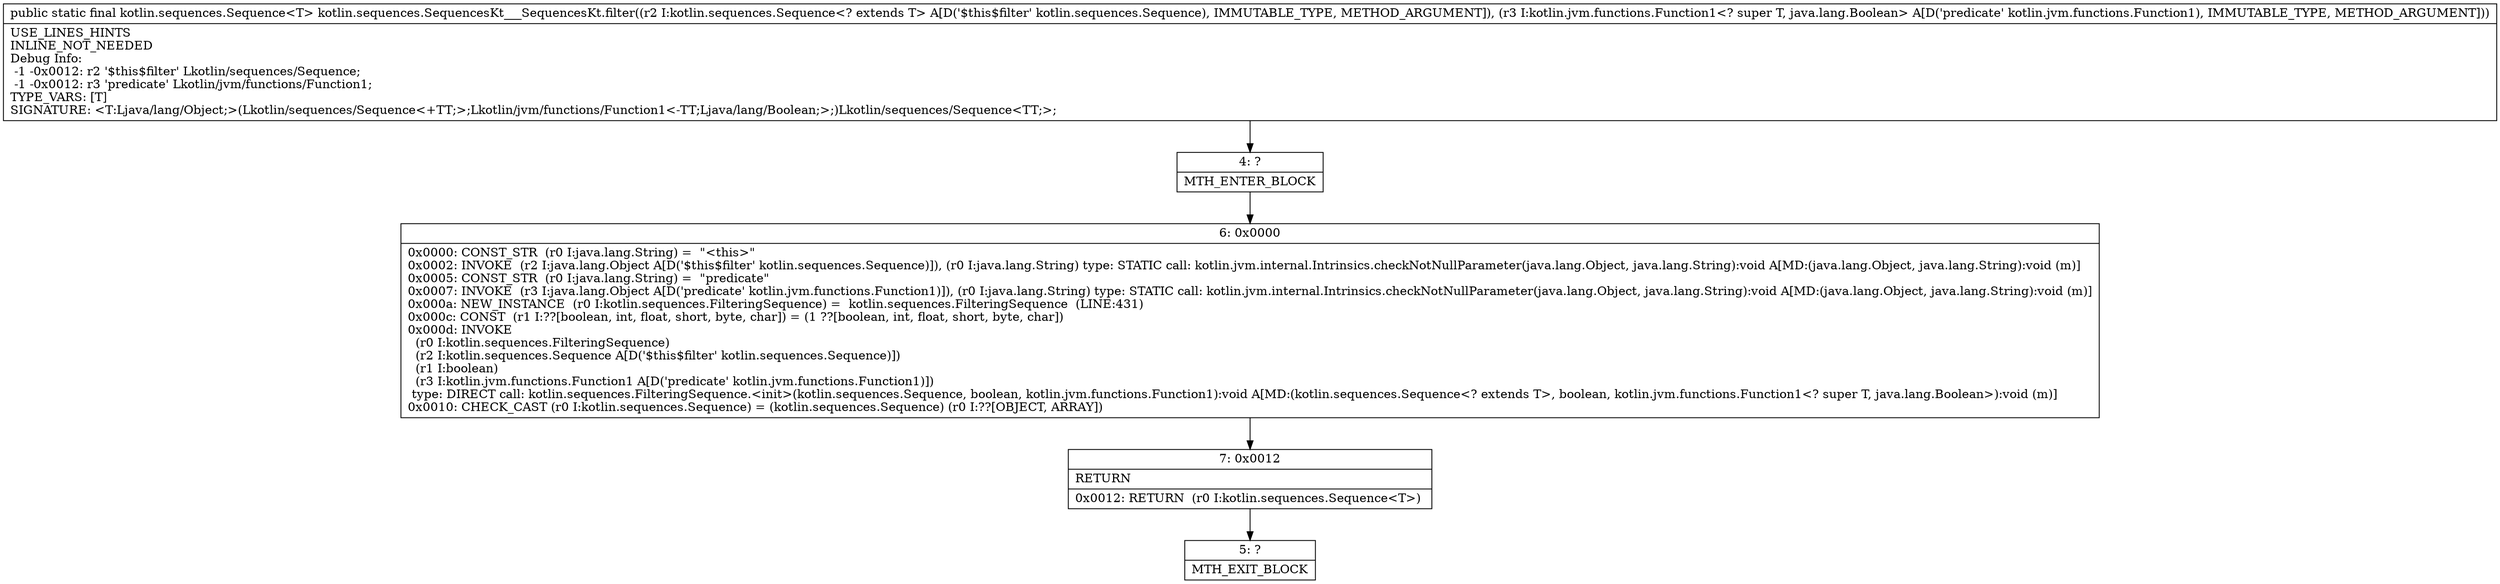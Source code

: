 digraph "CFG forkotlin.sequences.SequencesKt___SequencesKt.filter(Lkotlin\/sequences\/Sequence;Lkotlin\/jvm\/functions\/Function1;)Lkotlin\/sequences\/Sequence;" {
Node_4 [shape=record,label="{4\:\ ?|MTH_ENTER_BLOCK\l}"];
Node_6 [shape=record,label="{6\:\ 0x0000|0x0000: CONST_STR  (r0 I:java.lang.String) =  \"\<this\>\" \l0x0002: INVOKE  (r2 I:java.lang.Object A[D('$this$filter' kotlin.sequences.Sequence)]), (r0 I:java.lang.String) type: STATIC call: kotlin.jvm.internal.Intrinsics.checkNotNullParameter(java.lang.Object, java.lang.String):void A[MD:(java.lang.Object, java.lang.String):void (m)]\l0x0005: CONST_STR  (r0 I:java.lang.String) =  \"predicate\" \l0x0007: INVOKE  (r3 I:java.lang.Object A[D('predicate' kotlin.jvm.functions.Function1)]), (r0 I:java.lang.String) type: STATIC call: kotlin.jvm.internal.Intrinsics.checkNotNullParameter(java.lang.Object, java.lang.String):void A[MD:(java.lang.Object, java.lang.String):void (m)]\l0x000a: NEW_INSTANCE  (r0 I:kotlin.sequences.FilteringSequence) =  kotlin.sequences.FilteringSequence  (LINE:431)\l0x000c: CONST  (r1 I:??[boolean, int, float, short, byte, char]) = (1 ??[boolean, int, float, short, byte, char]) \l0x000d: INVOKE  \l  (r0 I:kotlin.sequences.FilteringSequence)\l  (r2 I:kotlin.sequences.Sequence A[D('$this$filter' kotlin.sequences.Sequence)])\l  (r1 I:boolean)\l  (r3 I:kotlin.jvm.functions.Function1 A[D('predicate' kotlin.jvm.functions.Function1)])\l type: DIRECT call: kotlin.sequences.FilteringSequence.\<init\>(kotlin.sequences.Sequence, boolean, kotlin.jvm.functions.Function1):void A[MD:(kotlin.sequences.Sequence\<? extends T\>, boolean, kotlin.jvm.functions.Function1\<? super T, java.lang.Boolean\>):void (m)]\l0x0010: CHECK_CAST (r0 I:kotlin.sequences.Sequence) = (kotlin.sequences.Sequence) (r0 I:??[OBJECT, ARRAY]) \l}"];
Node_7 [shape=record,label="{7\:\ 0x0012|RETURN\l|0x0012: RETURN  (r0 I:kotlin.sequences.Sequence\<T\>) \l}"];
Node_5 [shape=record,label="{5\:\ ?|MTH_EXIT_BLOCK\l}"];
MethodNode[shape=record,label="{public static final kotlin.sequences.Sequence\<T\> kotlin.sequences.SequencesKt___SequencesKt.filter((r2 I:kotlin.sequences.Sequence\<? extends T\> A[D('$this$filter' kotlin.sequences.Sequence), IMMUTABLE_TYPE, METHOD_ARGUMENT]), (r3 I:kotlin.jvm.functions.Function1\<? super T, java.lang.Boolean\> A[D('predicate' kotlin.jvm.functions.Function1), IMMUTABLE_TYPE, METHOD_ARGUMENT]))  | USE_LINES_HINTS\lINLINE_NOT_NEEDED\lDebug Info:\l  \-1 \-0x0012: r2 '$this$filter' Lkotlin\/sequences\/Sequence;\l  \-1 \-0x0012: r3 'predicate' Lkotlin\/jvm\/functions\/Function1;\lTYPE_VARS: [T]\lSIGNATURE: \<T:Ljava\/lang\/Object;\>(Lkotlin\/sequences\/Sequence\<+TT;\>;Lkotlin\/jvm\/functions\/Function1\<\-TT;Ljava\/lang\/Boolean;\>;)Lkotlin\/sequences\/Sequence\<TT;\>;\l}"];
MethodNode -> Node_4;Node_4 -> Node_6;
Node_6 -> Node_7;
Node_7 -> Node_5;
}

